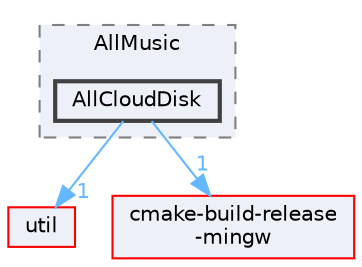digraph "AllCloudDisk"
{
 // LATEX_PDF_SIZE
  bgcolor="transparent";
  edge [fontname=Helvetica,fontsize=10,labelfontname=Helvetica,labelfontsize=10];
  node [fontname=Helvetica,fontsize=10,shape=box,height=0.2,width=0.4];
  compound=true
  subgraph clusterdir_498ec84b4a3180a9b28d4c2c2e263734 {
    graph [ bgcolor="#edf0f7", pencolor="grey50", label="AllMusic", fontname=Helvetica,fontsize=10 style="filled,dashed", URL="dir_498ec84b4a3180a9b28d4c2c2e263734.html",tooltip=""]
  dir_958e0c758cc89ecb6aa77341eebd31b2 [label="AllCloudDisk", fillcolor="#edf0f7", color="grey25", style="filled,bold", URL="dir_958e0c758cc89ecb6aa77341eebd31b2.html",tooltip=""];
  }
  dir_23ec12649285f9fabf3a6b7380226c28 [label="util", fillcolor="#edf0f7", color="red", style="filled", URL="dir_23ec12649285f9fabf3a6b7380226c28.html",tooltip=""];
  dir_d3305b01cebad1f13f311f52d3f850d2 [label="cmake-build-release\l-mingw", fillcolor="#edf0f7", color="red", style="filled", URL="dir_d3305b01cebad1f13f311f52d3f850d2.html",tooltip=""];
  dir_958e0c758cc89ecb6aa77341eebd31b2->dir_23ec12649285f9fabf3a6b7380226c28 [headlabel="1", labeldistance=1.5 headhref="dir_000026_000341.html" href="dir_000026_000341.html" color="steelblue1" fontcolor="steelblue1"];
  dir_958e0c758cc89ecb6aa77341eebd31b2->dir_d3305b01cebad1f13f311f52d3f850d2 [headlabel="1", labeldistance=1.5 headhref="dir_000026_000050.html" href="dir_000026_000050.html" color="steelblue1" fontcolor="steelblue1"];
}
